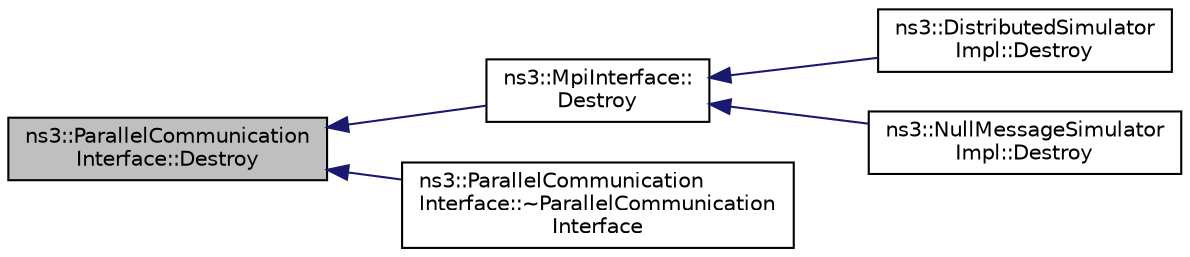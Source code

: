 digraph "ns3::ParallelCommunicationInterface::Destroy"
{
  edge [fontname="Helvetica",fontsize="10",labelfontname="Helvetica",labelfontsize="10"];
  node [fontname="Helvetica",fontsize="10",shape=record];
  rankdir="LR";
  Node1 [label="ns3::ParallelCommunication\lInterface::Destroy",height=0.2,width=0.4,color="black", fillcolor="grey75", style="filled", fontcolor="black"];
  Node1 -> Node2 [dir="back",color="midnightblue",fontsize="10",style="solid"];
  Node2 [label="ns3::MpiInterface::\lDestroy",height=0.2,width=0.4,color="black", fillcolor="white", style="filled",URL="$d8/dbe/classns3_1_1MpiInterface.html#a6cc83aa90c7e203219f8aa3889ae44f7"];
  Node2 -> Node3 [dir="back",color="midnightblue",fontsize="10",style="solid"];
  Node3 [label="ns3::DistributedSimulator\lImpl::Destroy",height=0.2,width=0.4,color="black", fillcolor="white", style="filled",URL="$d7/df7/classns3_1_1DistributedSimulatorImpl.html#a6eaeaca4f82ad8d3b56a94401aa15c8e"];
  Node2 -> Node4 [dir="back",color="midnightblue",fontsize="10",style="solid"];
  Node4 [label="ns3::NullMessageSimulator\lImpl::Destroy",height=0.2,width=0.4,color="black", fillcolor="white", style="filled",URL="$db/dea/classns3_1_1NullMessageSimulatorImpl.html#aa45b90f60fe697c05cad435444939875"];
  Node1 -> Node5 [dir="back",color="midnightblue",fontsize="10",style="solid"];
  Node5 [label="ns3::ParallelCommunication\lInterface::~ParallelCommunication\lInterface",height=0.2,width=0.4,color="black", fillcolor="white", style="filled",URL="$d5/d06/classns3_1_1ParallelCommunicationInterface.html#aede871bf1c9d94d7a5670840e0a93484"];
}
